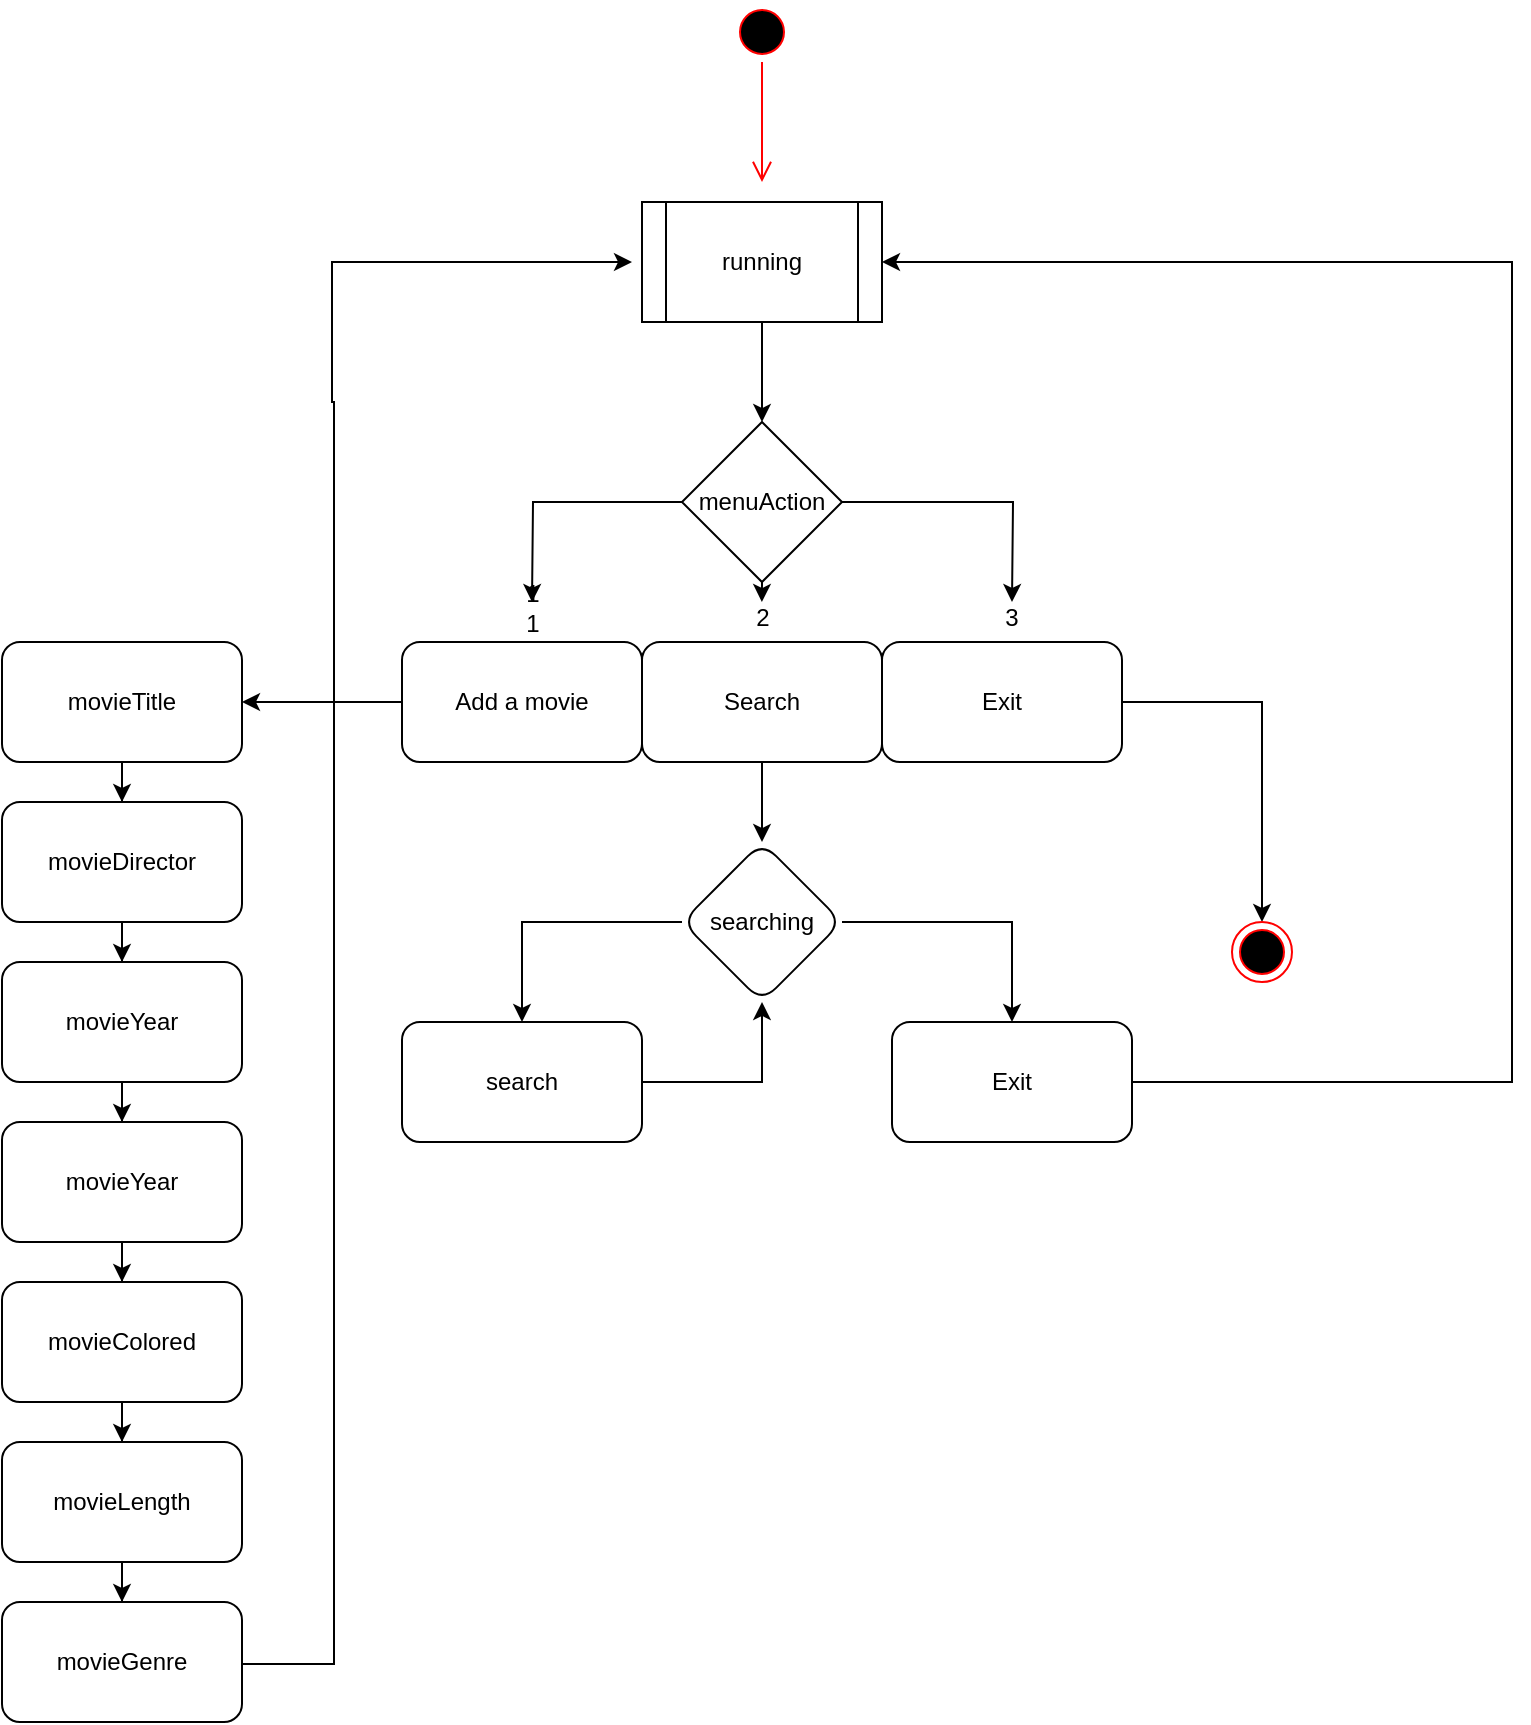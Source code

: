 <mxfile version="24.7.17">
  <diagram name="Page-1" id="Kw8vZk5EMA7PgR8_cVhN">
    <mxGraphModel dx="1105" dy="2740" grid="1" gridSize="10" guides="1" tooltips="1" connect="1" arrows="1" fold="1" page="1" pageScale="1" pageWidth="850" pageHeight="1100" math="0" shadow="0">
      <root>
        <mxCell id="0" />
        <mxCell id="1" parent="0" />
        <mxCell id="_ChCI7-YV-PJL29PKUbB-1" value="" style="ellipse;html=1;shape=startState;fillColor=#000000;strokeColor=#ff0000;" vertex="1" parent="1">
          <mxGeometry x="420" y="-2160" width="30" height="30" as="geometry" />
        </mxCell>
        <mxCell id="_ChCI7-YV-PJL29PKUbB-2" value="" style="edgeStyle=orthogonalEdgeStyle;html=1;verticalAlign=bottom;endArrow=open;endSize=8;strokeColor=#ff0000;rounded=0;" edge="1" source="_ChCI7-YV-PJL29PKUbB-1" parent="1">
          <mxGeometry relative="1" as="geometry">
            <mxPoint x="435" y="-2070" as="targetPoint" />
          </mxGeometry>
        </mxCell>
        <mxCell id="_ChCI7-YV-PJL29PKUbB-25" value="" style="edgeStyle=orthogonalEdgeStyle;rounded=0;orthogonalLoop=1;jettySize=auto;html=1;entryX=0.5;entryY=0;entryDx=0;entryDy=0;" edge="1" parent="1" source="_ChCI7-YV-PJL29PKUbB-4" target="_ChCI7-YV-PJL29PKUbB-7">
          <mxGeometry relative="1" as="geometry">
            <mxPoint x="435" y="-1960" as="targetPoint" />
          </mxGeometry>
        </mxCell>
        <mxCell id="_ChCI7-YV-PJL29PKUbB-4" value="running" style="shape=process;whiteSpace=wrap;html=1;backgroundOutline=1;" vertex="1" parent="1">
          <mxGeometry x="375" y="-2060" width="120" height="60" as="geometry" />
        </mxCell>
        <mxCell id="_ChCI7-YV-PJL29PKUbB-12" style="edgeStyle=orthogonalEdgeStyle;rounded=0;orthogonalLoop=1;jettySize=auto;html=1;" edge="1" parent="1" source="_ChCI7-YV-PJL29PKUbB-7">
          <mxGeometry relative="1" as="geometry">
            <mxPoint x="560" y="-1860" as="targetPoint" />
          </mxGeometry>
        </mxCell>
        <mxCell id="_ChCI7-YV-PJL29PKUbB-17" style="edgeStyle=orthogonalEdgeStyle;rounded=0;orthogonalLoop=1;jettySize=auto;html=1;exitX=0.5;exitY=1;exitDx=0;exitDy=0;" edge="1" parent="1" source="_ChCI7-YV-PJL29PKUbB-7">
          <mxGeometry relative="1" as="geometry">
            <mxPoint x="434.941" y="-1860" as="targetPoint" />
          </mxGeometry>
        </mxCell>
        <mxCell id="_ChCI7-YV-PJL29PKUbB-18" style="edgeStyle=orthogonalEdgeStyle;rounded=0;orthogonalLoop=1;jettySize=auto;html=1;" edge="1" parent="1" source="_ChCI7-YV-PJL29PKUbB-7">
          <mxGeometry relative="1" as="geometry">
            <mxPoint x="320" y="-1860" as="targetPoint" />
          </mxGeometry>
        </mxCell>
        <mxCell id="_ChCI7-YV-PJL29PKUbB-7" value="menuAction" style="rhombus;whiteSpace=wrap;html=1;" vertex="1" parent="1">
          <mxGeometry x="395" y="-1950" width="80" height="80" as="geometry" />
        </mxCell>
        <mxCell id="_ChCI7-YV-PJL29PKUbB-32" value="" style="edgeStyle=orthogonalEdgeStyle;rounded=0;orthogonalLoop=1;jettySize=auto;html=1;" edge="1" parent="1" source="_ChCI7-YV-PJL29PKUbB-9" target="_ChCI7-YV-PJL29PKUbB-31">
          <mxGeometry relative="1" as="geometry" />
        </mxCell>
        <mxCell id="_ChCI7-YV-PJL29PKUbB-9" value="Add a movie" style="rounded=1;whiteSpace=wrap;html=1;" vertex="1" parent="1">
          <mxGeometry x="255" y="-1840" width="120" height="60" as="geometry" />
        </mxCell>
        <mxCell id="_ChCI7-YV-PJL29PKUbB-23" style="edgeStyle=orthogonalEdgeStyle;rounded=0;orthogonalLoop=1;jettySize=auto;html=1;entryX=0.5;entryY=0;entryDx=0;entryDy=0;" edge="1" parent="1" source="_ChCI7-YV-PJL29PKUbB-10" target="_ChCI7-YV-PJL29PKUbB-24">
          <mxGeometry relative="1" as="geometry">
            <mxPoint x="680" y="-1710" as="targetPoint" />
          </mxGeometry>
        </mxCell>
        <mxCell id="_ChCI7-YV-PJL29PKUbB-10" value="Exit" style="rounded=1;whiteSpace=wrap;html=1;" vertex="1" parent="1">
          <mxGeometry x="495" y="-1840" width="120" height="60" as="geometry" />
        </mxCell>
        <mxCell id="_ChCI7-YV-PJL29PKUbB-27" value="" style="edgeStyle=orthogonalEdgeStyle;rounded=0;orthogonalLoop=1;jettySize=auto;html=1;" edge="1" parent="1" source="_ChCI7-YV-PJL29PKUbB-11" target="_ChCI7-YV-PJL29PKUbB-26">
          <mxGeometry relative="1" as="geometry" />
        </mxCell>
        <mxCell id="_ChCI7-YV-PJL29PKUbB-11" value="Search" style="rounded=1;whiteSpace=wrap;html=1;" vertex="1" parent="1">
          <mxGeometry x="375" y="-1840" width="120" height="60" as="geometry" />
        </mxCell>
        <mxCell id="_ChCI7-YV-PJL29PKUbB-14" value="3" style="text;html=1;align=center;verticalAlign=middle;whiteSpace=wrap;rounded=0;" vertex="1" parent="1">
          <mxGeometry x="530" y="-1867" width="60" height="30" as="geometry" />
        </mxCell>
        <mxCell id="_ChCI7-YV-PJL29PKUbB-20" value="2" style="text;html=1;align=center;verticalAlign=middle;resizable=0;points=[];autosize=1;strokeColor=none;fillColor=none;" vertex="1" parent="1">
          <mxGeometry x="420" y="-1867" width="30" height="30" as="geometry" />
        </mxCell>
        <mxCell id="_ChCI7-YV-PJL29PKUbB-21" value="1&lt;div&gt;1&lt;/div&gt;" style="text;html=1;align=center;verticalAlign=middle;resizable=0;points=[];autosize=1;strokeColor=none;fillColor=none;" vertex="1" parent="1">
          <mxGeometry x="305" y="-1877" width="30" height="40" as="geometry" />
        </mxCell>
        <mxCell id="_ChCI7-YV-PJL29PKUbB-24" value="" style="ellipse;html=1;shape=endState;fillColor=#000000;strokeColor=#ff0000;" vertex="1" parent="1">
          <mxGeometry x="670" y="-1700" width="30" height="30" as="geometry" />
        </mxCell>
        <mxCell id="_ChCI7-YV-PJL29PKUbB-30" style="edgeStyle=orthogonalEdgeStyle;rounded=0;orthogonalLoop=1;jettySize=auto;html=1;exitX=1;exitY=0.5;exitDx=0;exitDy=0;entryX=0.5;entryY=0;entryDx=0;entryDy=0;" edge="1" parent="1" source="_ChCI7-YV-PJL29PKUbB-26" target="_ChCI7-YV-PJL29PKUbB-28">
          <mxGeometry relative="1" as="geometry" />
        </mxCell>
        <mxCell id="_ChCI7-YV-PJL29PKUbB-46" style="edgeStyle=orthogonalEdgeStyle;rounded=0;orthogonalLoop=1;jettySize=auto;html=1;entryX=0.5;entryY=0;entryDx=0;entryDy=0;" edge="1" parent="1" source="_ChCI7-YV-PJL29PKUbB-26" target="_ChCI7-YV-PJL29PKUbB-45">
          <mxGeometry relative="1" as="geometry" />
        </mxCell>
        <mxCell id="_ChCI7-YV-PJL29PKUbB-26" value="searching" style="rhombus;whiteSpace=wrap;html=1;rounded=1;" vertex="1" parent="1">
          <mxGeometry x="395" y="-1740" width="80" height="80" as="geometry" />
        </mxCell>
        <mxCell id="_ChCI7-YV-PJL29PKUbB-29" style="edgeStyle=orthogonalEdgeStyle;rounded=0;orthogonalLoop=1;jettySize=auto;html=1;entryX=1;entryY=0.5;entryDx=0;entryDy=0;" edge="1" parent="1" source="_ChCI7-YV-PJL29PKUbB-28" target="_ChCI7-YV-PJL29PKUbB-4">
          <mxGeometry relative="1" as="geometry">
            <mxPoint x="450" y="-1960" as="targetPoint" />
            <Array as="points">
              <mxPoint x="810" y="-1620" />
              <mxPoint x="810" y="-2030" />
            </Array>
          </mxGeometry>
        </mxCell>
        <mxCell id="_ChCI7-YV-PJL29PKUbB-28" value="Exit" style="rounded=1;whiteSpace=wrap;html=1;" vertex="1" parent="1">
          <mxGeometry x="500" y="-1650" width="120" height="60" as="geometry" />
        </mxCell>
        <mxCell id="_ChCI7-YV-PJL29PKUbB-34" value="" style="edgeStyle=orthogonalEdgeStyle;rounded=0;orthogonalLoop=1;jettySize=auto;html=1;" edge="1" parent="1" source="_ChCI7-YV-PJL29PKUbB-31" target="_ChCI7-YV-PJL29PKUbB-33">
          <mxGeometry relative="1" as="geometry" />
        </mxCell>
        <mxCell id="_ChCI7-YV-PJL29PKUbB-31" value="movieTitle" style="rounded=1;whiteSpace=wrap;html=1;" vertex="1" parent="1">
          <mxGeometry x="55" y="-1840" width="120" height="60" as="geometry" />
        </mxCell>
        <mxCell id="_ChCI7-YV-PJL29PKUbB-36" value="" style="edgeStyle=orthogonalEdgeStyle;rounded=0;orthogonalLoop=1;jettySize=auto;html=1;" edge="1" parent="1" source="_ChCI7-YV-PJL29PKUbB-33" target="_ChCI7-YV-PJL29PKUbB-35">
          <mxGeometry relative="1" as="geometry" />
        </mxCell>
        <mxCell id="_ChCI7-YV-PJL29PKUbB-33" value="movieDirector" style="rounded=1;whiteSpace=wrap;html=1;" vertex="1" parent="1">
          <mxGeometry x="55" y="-1760" width="120" height="60" as="geometry" />
        </mxCell>
        <mxCell id="_ChCI7-YV-PJL29PKUbB-38" value="" style="edgeStyle=orthogonalEdgeStyle;rounded=0;orthogonalLoop=1;jettySize=auto;html=1;" edge="1" parent="1" source="_ChCI7-YV-PJL29PKUbB-35" target="_ChCI7-YV-PJL29PKUbB-37">
          <mxGeometry relative="1" as="geometry" />
        </mxCell>
        <mxCell id="_ChCI7-YV-PJL29PKUbB-35" value="movieYear" style="rounded=1;whiteSpace=wrap;html=1;" vertex="1" parent="1">
          <mxGeometry x="55" y="-1680" width="120" height="60" as="geometry" />
        </mxCell>
        <mxCell id="_ChCI7-YV-PJL29PKUbB-40" value="" style="edgeStyle=orthogonalEdgeStyle;rounded=0;orthogonalLoop=1;jettySize=auto;html=1;" edge="1" parent="1" source="_ChCI7-YV-PJL29PKUbB-37" target="_ChCI7-YV-PJL29PKUbB-39">
          <mxGeometry relative="1" as="geometry" />
        </mxCell>
        <mxCell id="_ChCI7-YV-PJL29PKUbB-37" value="movieYear" style="rounded=1;whiteSpace=wrap;html=1;" vertex="1" parent="1">
          <mxGeometry x="55" y="-1600" width="120" height="60" as="geometry" />
        </mxCell>
        <mxCell id="_ChCI7-YV-PJL29PKUbB-42" value="" style="edgeStyle=orthogonalEdgeStyle;rounded=0;orthogonalLoop=1;jettySize=auto;html=1;" edge="1" parent="1" source="_ChCI7-YV-PJL29PKUbB-39" target="_ChCI7-YV-PJL29PKUbB-41">
          <mxGeometry relative="1" as="geometry" />
        </mxCell>
        <mxCell id="_ChCI7-YV-PJL29PKUbB-39" value="movieColored" style="rounded=1;whiteSpace=wrap;html=1;" vertex="1" parent="1">
          <mxGeometry x="55" y="-1520" width="120" height="60" as="geometry" />
        </mxCell>
        <mxCell id="_ChCI7-YV-PJL29PKUbB-44" value="" style="edgeStyle=orthogonalEdgeStyle;rounded=0;orthogonalLoop=1;jettySize=auto;html=1;" edge="1" parent="1" source="_ChCI7-YV-PJL29PKUbB-41" target="_ChCI7-YV-PJL29PKUbB-43">
          <mxGeometry relative="1" as="geometry" />
        </mxCell>
        <mxCell id="_ChCI7-YV-PJL29PKUbB-41" value="movieLength" style="rounded=1;whiteSpace=wrap;html=1;" vertex="1" parent="1">
          <mxGeometry x="55" y="-1440" width="120" height="60" as="geometry" />
        </mxCell>
        <mxCell id="_ChCI7-YV-PJL29PKUbB-49" style="edgeStyle=orthogonalEdgeStyle;rounded=0;orthogonalLoop=1;jettySize=auto;html=1;exitX=1;exitY=0.5;exitDx=0;exitDy=0;" edge="1" parent="1">
          <mxGeometry relative="1" as="geometry">
            <mxPoint x="370" y="-2030" as="targetPoint" />
            <mxPoint x="175" y="-1330.02" as="sourcePoint" />
            <Array as="points">
              <mxPoint x="175" y="-1329" />
              <mxPoint x="221" y="-1329" />
              <mxPoint x="221" y="-1960" />
              <mxPoint x="220" y="-1960" />
            </Array>
          </mxGeometry>
        </mxCell>
        <mxCell id="_ChCI7-YV-PJL29PKUbB-43" value="movieGenre" style="rounded=1;whiteSpace=wrap;html=1;" vertex="1" parent="1">
          <mxGeometry x="55" y="-1360" width="120" height="60" as="geometry" />
        </mxCell>
        <mxCell id="_ChCI7-YV-PJL29PKUbB-47" style="edgeStyle=orthogonalEdgeStyle;rounded=0;orthogonalLoop=1;jettySize=auto;html=1;entryX=0.5;entryY=1;entryDx=0;entryDy=0;" edge="1" parent="1" source="_ChCI7-YV-PJL29PKUbB-45" target="_ChCI7-YV-PJL29PKUbB-26">
          <mxGeometry relative="1" as="geometry" />
        </mxCell>
        <mxCell id="_ChCI7-YV-PJL29PKUbB-45" value="search" style="rounded=1;whiteSpace=wrap;html=1;" vertex="1" parent="1">
          <mxGeometry x="255" y="-1650" width="120" height="60" as="geometry" />
        </mxCell>
      </root>
    </mxGraphModel>
  </diagram>
</mxfile>
